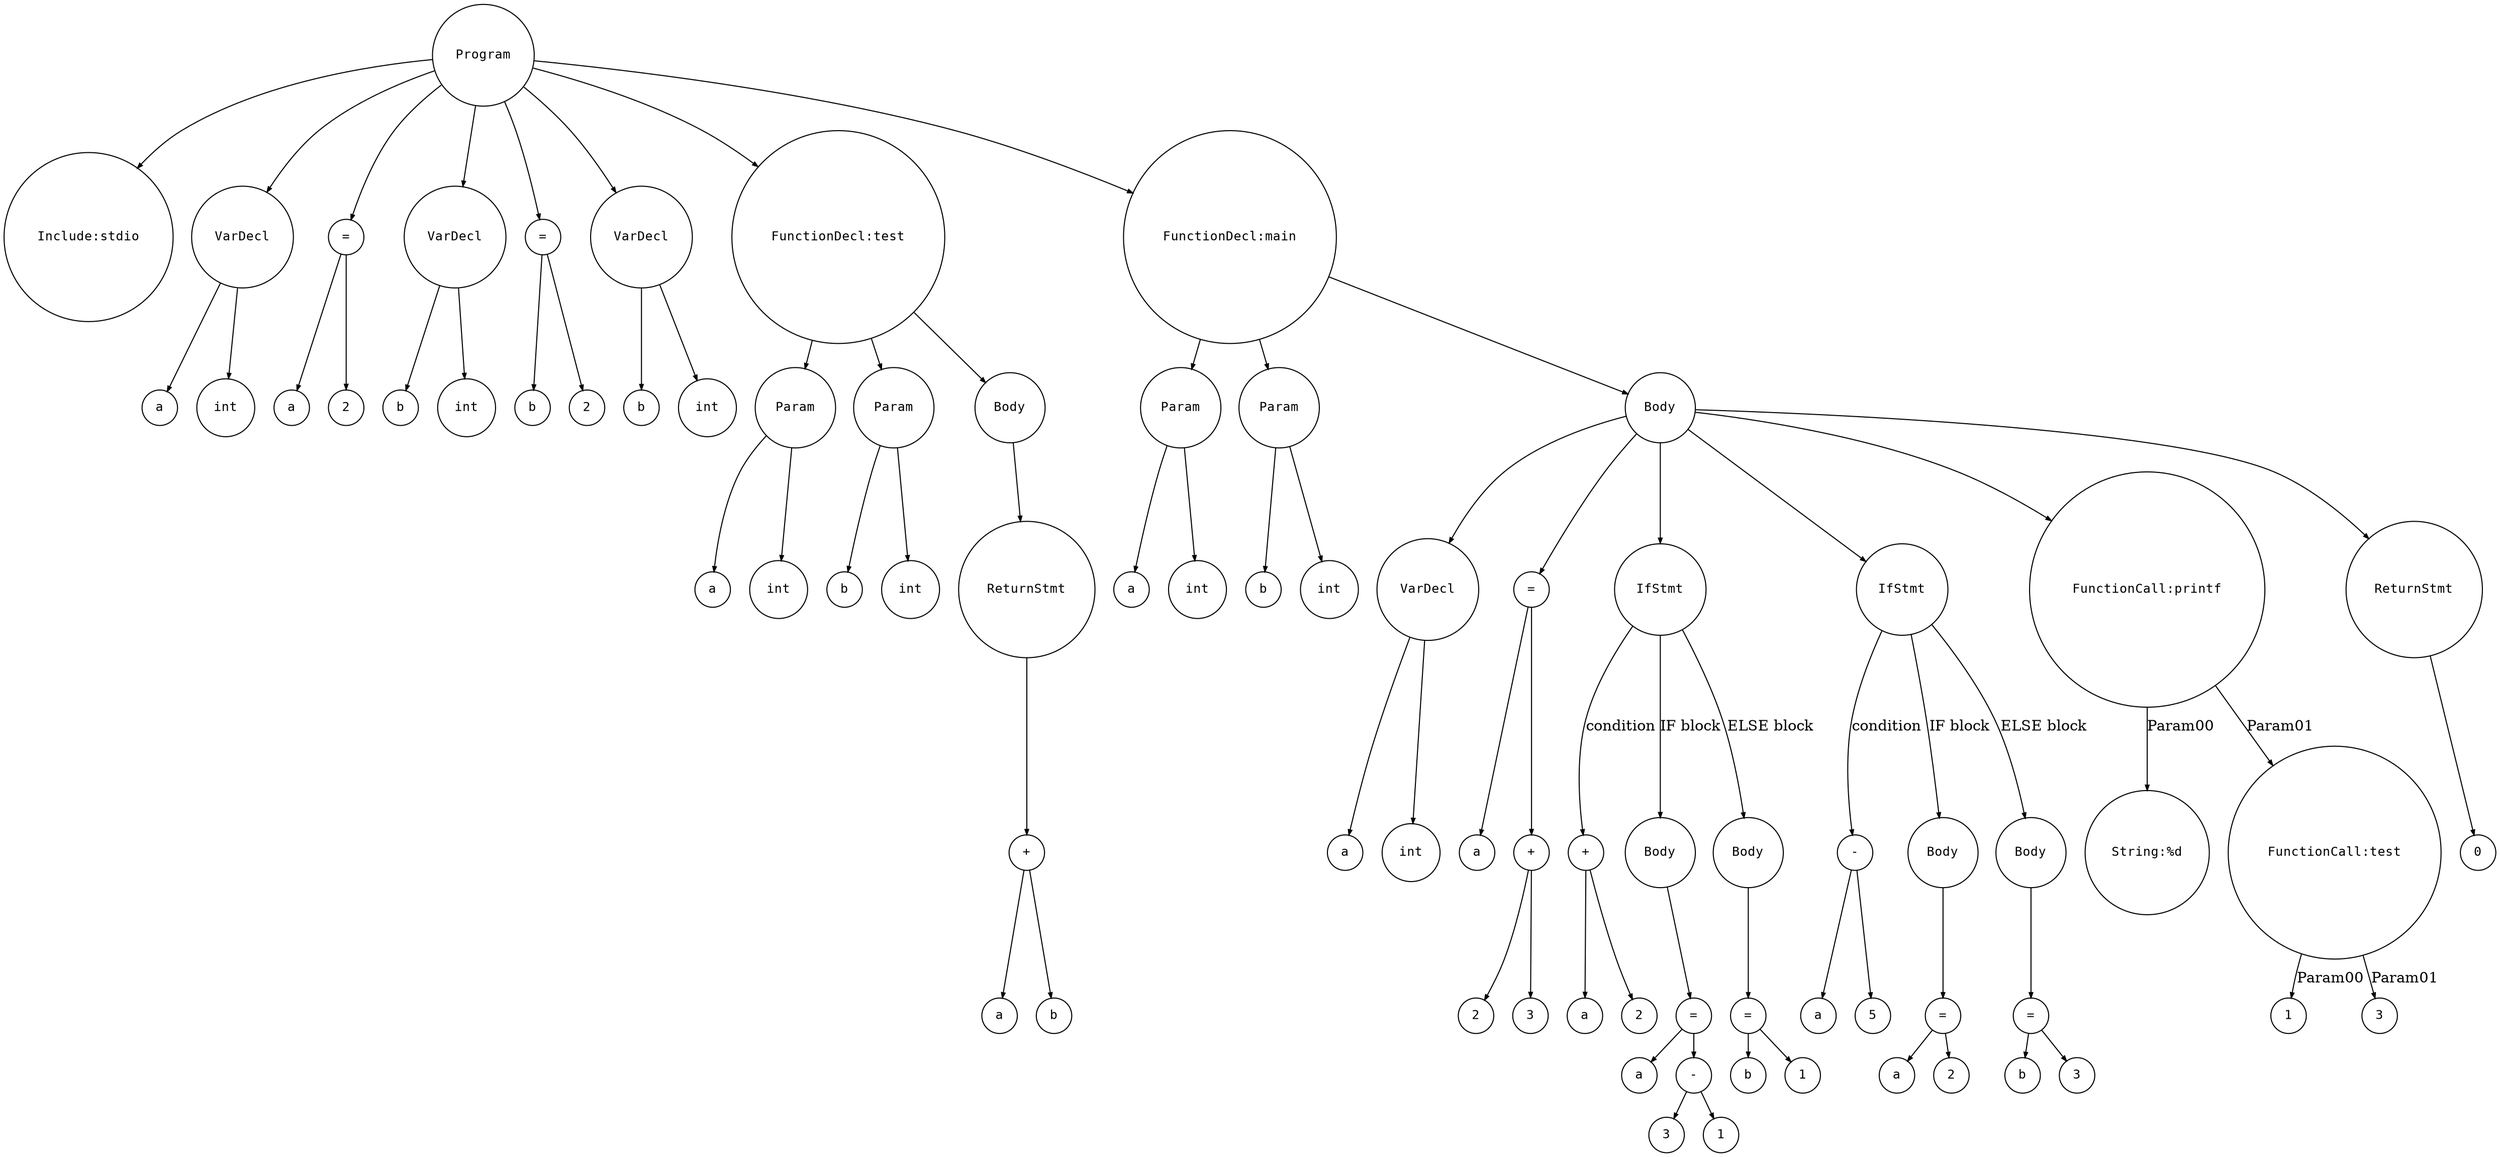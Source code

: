 digraph astgraph {
  node [shape=circle, fontsize=12, fontname="Courier", height=.1];
  ranksep=.3;
  edge [arrowsize=.5]

  node1 [label="Program"]
  node2 [label="Include:stdio"]
  node1 -> node2
  node3 [label="VarDecl"]
  node4 [label="a"]
  node3 -> node4
  node5 [label="int"]
  node3 -> node5
  node1 -> node3
  node6 [label="="]
  node7 [label="a"]
  node6 -> node7
  node8 [label="2"]
  node6 -> node8
  node1 -> node6
  node9 [label="VarDecl"]
  node10 [label="b"]
  node9 -> node10
  node11 [label="int"]
  node9 -> node11
  node1 -> node9
  node12 [label="="]
  node13 [label="b"]
  node12 -> node13
  node14 [label="2"]
  node12 -> node14
  node1 -> node12
  node15 [label="VarDecl"]
  node16 [label="b"]
  node15 -> node16
  node17 [label="int"]
  node15 -> node17
  node1 -> node15
  node18 [label="FunctionDecl:test"]
  node19 [label="Param"]
  node20 [label="a"]
  node19 -> node20
  node21 [label="int"]
  node19 -> node21
  node18 -> node19
  node22 [label="Param"]
  node23 [label="b"]
  node22 -> node23
  node24 [label="int"]
  node22 -> node24
  node18 -> node22
  node25 [label="Body"]
  node26 [label="ReturnStmt"]
  node27 [label="+"]
  node28 [label="a"]
  node29 [label="b"]
  node27 -> node28
  node27 -> node29
  node26 -> node27
  node25 -> node26
  node18 -> node25
  node1 -> node18
  node30 [label="FunctionDecl:main"]
  node31 [label="Param"]
  node32 [label="a"]
  node31 -> node32
  node33 [label="int"]
  node31 -> node33
  node30 -> node31
  node34 [label="Param"]
  node35 [label="b"]
  node34 -> node35
  node36 [label="int"]
  node34 -> node36
  node30 -> node34
  node37 [label="Body"]
  node38 [label="VarDecl"]
  node39 [label="a"]
  node38 -> node39
  node40 [label="int"]
  node38 -> node40
  node37 -> node38
  node41 [label="="]
  node42 [label="a"]
  node41 -> node42
  node43 [label="+"]
  node44 [label="2"]
  node45 [label="3"]
  node43 -> node44
  node43 -> node45
  node41 -> node43
  node37 -> node41
  node46 [label="IfStmt"]
  node47 [label="+"]
  node48 [label="a"]
  node49 [label="2"]
  node47 -> node48
  node47 -> node49
  node46 -> node47 [label="condition"]
  node50 [label="Body"]
  node51 [label="="]
  node52 [label="a"]
  node51 -> node52
  node53 [label="-"]
  node54 [label="3"]
  node55 [label="1"]
  node53 -> node54
  node53 -> node55
  node51 -> node53
  node50 -> node51
  node46 -> node50 [label="IF block"]
  node56 [label="Body"]
  node57 [label="="]
  node58 [label="b"]
  node57 -> node58
  node59 [label="1"]
  node57 -> node59
  node56 -> node57
  node46 -> node56 [label="ELSE block"]
  node37 -> node46
  node60 [label="IfStmt"]
  node61 [label="-"]
  node62 [label="a"]
  node63 [label="5"]
  node61 -> node62
  node61 -> node63
  node60 -> node61 [label="condition"]
  node64 [label="Body"]
  node65 [label="="]
  node66 [label="a"]
  node65 -> node66
  node67 [label="2"]
  node65 -> node67
  node64 -> node65
  node60 -> node64 [label="IF block"]
  node68 [label="Body"]
  node69 [label="="]
  node70 [label="b"]
  node69 -> node70
  node71 [label="3"]
  node69 -> node71
  node68 -> node69
  node60 -> node68 [label="ELSE block"]
  node37 -> node60
  node72 [label="FunctionCall:printf"]
  node73 [label="String:%d"]
  node72 -> node73 [label="Param00"]
  node74 [label="FunctionCall:test"]
  node75 [label="1"]
  node74 -> node75 [label="Param00"]
  node76 [label="3"]
  node74 -> node76 [label="Param01"]
  node72 -> node74 [label="Param01"]
  node37 -> node72
  node77 [label="ReturnStmt"]
  node78 [label="0"]
  node77 -> node78
  node37 -> node77
  node30 -> node37
  node1 -> node30
}
